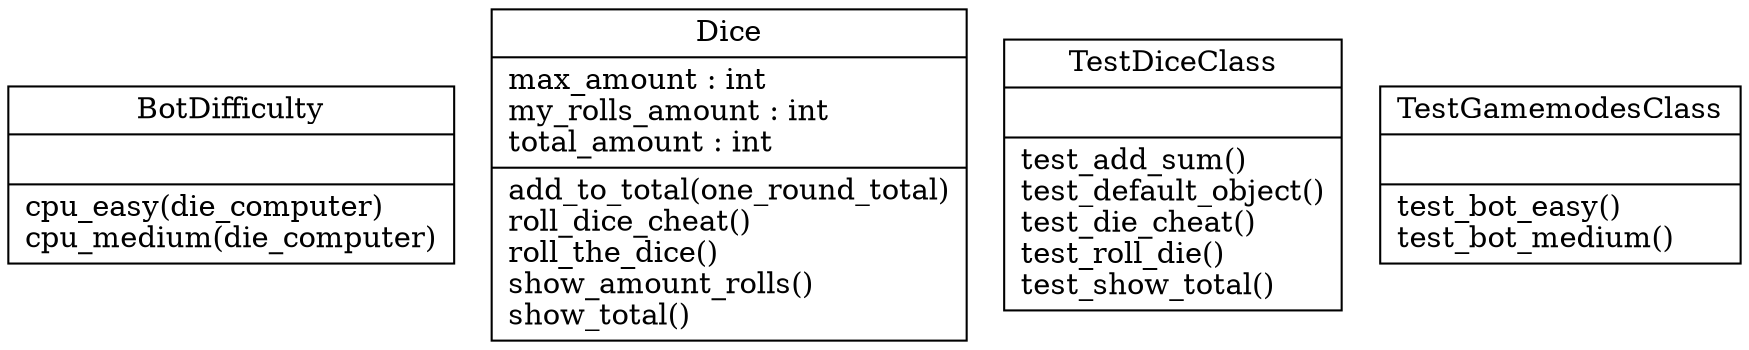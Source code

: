 digraph "classes" {
rankdir=BT
charset="utf-8"
"bot_levels.BotDifficulty" [color="black", fontcolor="black", label="{BotDifficulty|\l|cpu_easy(die_computer)\lcpu_medium(die_computer)\l}", shape="record", style="solid"];
"dice.Dice" [color="black", fontcolor="black", label="{Dice|max_amount : int\lmy_rolls_amount : int\ltotal_amount : int\l|add_to_total(one_round_total)\lroll_dice_cheat()\lroll_the_dice()\lshow_amount_rolls()\lshow_total()\l}", shape="record", style="solid"];
"test_dice.TestDiceClass" [color="black", fontcolor="black", label="{TestDiceClass|\l|test_add_sum()\ltest_default_object()\ltest_die_cheat()\ltest_roll_die()\ltest_show_total()\l}", shape="record", style="solid"];
"test_bots.TestGamemodesClass" [color="black", fontcolor="black", label="{TestGamemodesClass|\l|test_bot_easy()\ltest_bot_medium()\l}", shape="record", style="solid"];
}
